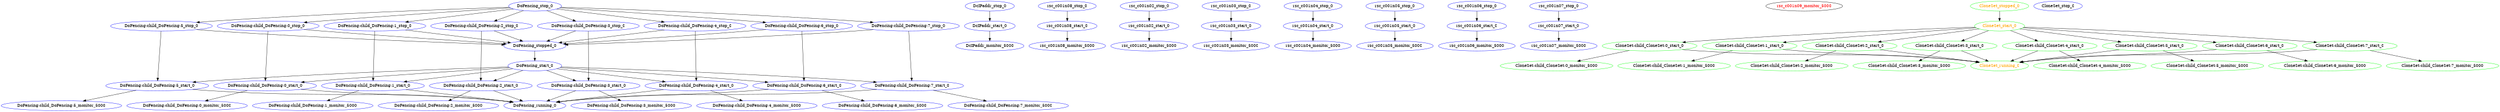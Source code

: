 digraph "g" {
	size = "30,30"
"DoFencing:child_DoFencing:5_monitor_5000" [ color="blue" ]
"DcIPaddr_monitor_5000" [ color="blue" ]
"DoFencing:child_DoFencing:7_monitor_5000" [ color="blue" ]
"rsc_c001n08_monitor_5000" [ color="blue" ]
"rsc_c001n02_monitor_5000" [ color="blue" ]
"DoFencing:child_DoFencing:6_monitor_5000" [ color="blue" ]
"DoFencing:child_DoFencing:0_monitor_5000" [ color="blue" ]
"rsc_c001n03_monitor_5000" [ color="blue" ]
"DoFencing:child_DoFencing:1_monitor_5000" [ color="blue" ]
"rsc_c001n04_monitor_5000" [ color="blue" ]
"DoFencing:child_DoFencing:2_monitor_5000" [ color="blue" ]
"rsc_c001n05_monitor_5000" [ color="blue" ]
"DoFencing:child_DoFencing:3_monitor_5000" [ color="blue" ]
"rsc_c001n06_monitor_5000" [ color="blue" ]
"DoFencing:child_DoFencing:4_monitor_5000" [ color="blue" ]
"rsc_c001n07_monitor_5000" [ color="blue" ]
"DcIPaddr_stop_0" [ color="blue" ]
"DcIPaddr_start_0" [ color="blue" ]
"rsc_c001n09_monitor_5000" [ fontcolor="red" ]
"rsc_c001n02_stop_0" [ color="blue" ]
"rsc_c001n02_start_0" [ color="blue" ]
"rsc_c001n03_stop_0" [ color="blue" ]
"rsc_c001n03_start_0" [ color="blue" ]
"rsc_c001n04_stop_0" [ color="blue" ]
"rsc_c001n04_start_0" [ color="blue" ]
"rsc_c001n05_stop_0" [ color="blue" ]
"rsc_c001n05_start_0" [ color="blue" ]
"rsc_c001n06_stop_0" [ color="blue" ]
"rsc_c001n06_start_0" [ color="blue" ]
"rsc_c001n07_stop_0" [ color="blue" ]
"rsc_c001n07_start_0" [ color="blue" ]
"rsc_c001n08_stop_0" [ color="blue" ]
"rsc_c001n08_start_0" [ color="blue" ]
"DoFencing:child_DoFencing:0_stop_0" [ color="blue" ]
"DoFencing:child_DoFencing:0_start_0" [ color="blue" ]
"DoFencing:child_DoFencing:1_stop_0" [ color="blue" ]
"DoFencing:child_DoFencing:1_start_0" [ color="blue" ]
"DoFencing:child_DoFencing:2_stop_0" [ color="blue" ]
"DoFencing:child_DoFencing:2_start_0" [ color="blue" ]
"DoFencing:child_DoFencing:3_stop_0" [ color="blue" ]
"DoFencing:child_DoFencing:3_start_0" [ color="blue" ]
"DoFencing:child_DoFencing:4_stop_0" [ color="blue" ]
"DoFencing:child_DoFencing:4_start_0" [ color="blue" ]
"DoFencing:child_DoFencing:5_stop_0" [ color="blue" ]
"DoFencing:child_DoFencing:5_start_0" [ color="blue" ]
"DoFencing:child_DoFencing:6_stop_0" [ color="blue" ]
"DoFencing:child_DoFencing:6_start_0" [ color="blue" ]
"DoFencing:child_DoFencing:7_stop_0" [ color="blue" ]
"DoFencing:child_DoFencing:7_start_0" [ color="blue" ]
"DoFencing_start_0" [ color="blue" ]
"DoFencing_running_0" [ color="blue" ]
"DoFencing_stop_0" [ color="blue" ]
"DoFencing_stopped_0" [ color="blue" ]
"CloneSet:child_CloneSet:0_start_0" [ color="green" ]
"CloneSet:child_CloneSet:0_monitor_5000" [ color="green" ]
"CloneSet:child_CloneSet:1_start_0" [ color="green" ]
"CloneSet:child_CloneSet:1_monitor_5000" [ color="green" ]
"CloneSet:child_CloneSet:2_start_0" [ color="green" ]
"CloneSet:child_CloneSet:2_monitor_5000" [ color="green" ]
"CloneSet:child_CloneSet:3_start_0" [ color="green" ]
"CloneSet:child_CloneSet:3_monitor_5000" [ color="green" ]
"CloneSet:child_CloneSet:4_start_0" [ color="green" ]
"CloneSet:child_CloneSet:4_monitor_5000" [ color="green" ]
"CloneSet:child_CloneSet:5_start_0" [ color="green" ]
"CloneSet:child_CloneSet:5_monitor_5000" [ color="green" ]
"CloneSet:child_CloneSet:6_start_0" [ color="green" ]
"CloneSet:child_CloneSet:6_monitor_5000" [ color="green" ]
"CloneSet:child_CloneSet:7_start_0" [ color="green" ]
"CloneSet:child_CloneSet:7_monitor_5000" [ color="green" ]
"CloneSet_start_0" [ color="green" fontcolor="orange" ]
"CloneSet_running_0" [ color="green" fontcolor="orange" ]
"CloneSet_stop_0" [ color="blue" ]
"CloneSet_stopped_0" [ color="green" fontcolor="orange" ]
"DoFencing:child_DoFencing:5_start_0" -> "DoFencing:child_DoFencing:5_monitor_5000"
"DcIPaddr_start_0" -> "DcIPaddr_monitor_5000"
"DoFencing:child_DoFencing:7_start_0" -> "DoFencing:child_DoFencing:7_monitor_5000"
"rsc_c001n08_start_0" -> "rsc_c001n08_monitor_5000"
"rsc_c001n02_start_0" -> "rsc_c001n02_monitor_5000"
"DoFencing:child_DoFencing:6_start_0" -> "DoFencing:child_DoFencing:6_monitor_5000"
"DoFencing:child_DoFencing:0_start_0" -> "DoFencing:child_DoFencing:0_monitor_5000"
"rsc_c001n03_start_0" -> "rsc_c001n03_monitor_5000"
"DoFencing:child_DoFencing:1_start_0" -> "DoFencing:child_DoFencing:1_monitor_5000"
"rsc_c001n04_start_0" -> "rsc_c001n04_monitor_5000"
"DoFencing:child_DoFencing:2_start_0" -> "DoFencing:child_DoFencing:2_monitor_5000"
"rsc_c001n05_start_0" -> "rsc_c001n05_monitor_5000"
"DoFencing:child_DoFencing:3_start_0" -> "DoFencing:child_DoFencing:3_monitor_5000"
"rsc_c001n06_start_0" -> "rsc_c001n06_monitor_5000"
"DoFencing:child_DoFencing:4_start_0" -> "DoFencing:child_DoFencing:4_monitor_5000"
"rsc_c001n07_start_0" -> "rsc_c001n07_monitor_5000"
"DcIPaddr_stop_0" -> "DcIPaddr_start_0"
"rsc_c001n02_stop_0" -> "rsc_c001n02_start_0"
"rsc_c001n03_stop_0" -> "rsc_c001n03_start_0"
"rsc_c001n04_stop_0" -> "rsc_c001n04_start_0"
"rsc_c001n05_stop_0" -> "rsc_c001n05_start_0"
"rsc_c001n06_stop_0" -> "rsc_c001n06_start_0"
"rsc_c001n07_stop_0" -> "rsc_c001n07_start_0"
"rsc_c001n08_stop_0" -> "rsc_c001n08_start_0"
"DoFencing_stop_0" -> "DoFencing:child_DoFencing:0_stop_0"
"DoFencing:child_DoFencing:0_stop_0" -> "DoFencing:child_DoFencing:0_start_0"
"DoFencing_start_0" -> "DoFencing:child_DoFencing:0_start_0"
"DoFencing_stop_0" -> "DoFencing:child_DoFencing:1_stop_0"
"DoFencing:child_DoFencing:1_stop_0" -> "DoFencing:child_DoFencing:1_start_0"
"DoFencing_start_0" -> "DoFencing:child_DoFencing:1_start_0"
"DoFencing_stop_0" -> "DoFencing:child_DoFencing:2_stop_0"
"DoFencing:child_DoFencing:2_stop_0" -> "DoFencing:child_DoFencing:2_start_0"
"DoFencing_start_0" -> "DoFencing:child_DoFencing:2_start_0"
"DoFencing_stop_0" -> "DoFencing:child_DoFencing:3_stop_0"
"DoFencing:child_DoFencing:3_stop_0" -> "DoFencing:child_DoFencing:3_start_0"
"DoFencing_start_0" -> "DoFencing:child_DoFencing:3_start_0"
"DoFencing_stop_0" -> "DoFencing:child_DoFencing:4_stop_0"
"DoFencing:child_DoFencing:4_stop_0" -> "DoFencing:child_DoFencing:4_start_0"
"DoFencing_start_0" -> "DoFencing:child_DoFencing:4_start_0"
"DoFencing_stop_0" -> "DoFencing:child_DoFencing:5_stop_0"
"DoFencing:child_DoFencing:5_stop_0" -> "DoFencing:child_DoFencing:5_start_0"
"DoFencing_start_0" -> "DoFencing:child_DoFencing:5_start_0"
"DoFencing_stop_0" -> "DoFencing:child_DoFencing:6_stop_0"
"DoFencing:child_DoFencing:6_stop_0" -> "DoFencing:child_DoFencing:6_start_0"
"DoFencing_start_0" -> "DoFencing:child_DoFencing:6_start_0"
"DoFencing_stop_0" -> "DoFencing:child_DoFencing:7_stop_0"
"DoFencing:child_DoFencing:7_stop_0" -> "DoFencing:child_DoFencing:7_start_0"
"DoFencing_start_0" -> "DoFencing:child_DoFencing:7_start_0"
"DoFencing_stopped_0" -> "DoFencing_start_0"
"DoFencing:child_DoFencing:0_start_0" -> "DoFencing_running_0"
"DoFencing:child_DoFencing:1_start_0" -> "DoFencing_running_0"
"DoFencing:child_DoFencing:2_start_0" -> "DoFencing_running_0"
"DoFencing:child_DoFencing:3_start_0" -> "DoFencing_running_0"
"DoFencing:child_DoFencing:4_start_0" -> "DoFencing_running_0"
"DoFencing:child_DoFencing:5_start_0" -> "DoFencing_running_0"
"DoFencing:child_DoFencing:6_start_0" -> "DoFencing_running_0"
"DoFencing:child_DoFencing:7_start_0" -> "DoFencing_running_0"
"DoFencing:child_DoFencing:0_stop_0" -> "DoFencing_stopped_0"
"DoFencing:child_DoFencing:1_stop_0" -> "DoFencing_stopped_0"
"DoFencing:child_DoFencing:2_stop_0" -> "DoFencing_stopped_0"
"DoFencing:child_DoFencing:3_stop_0" -> "DoFencing_stopped_0"
"DoFencing:child_DoFencing:4_stop_0" -> "DoFencing_stopped_0"
"DoFencing:child_DoFencing:5_stop_0" -> "DoFencing_stopped_0"
"DoFencing:child_DoFencing:6_stop_0" -> "DoFencing_stopped_0"
"DoFencing:child_DoFencing:7_stop_0" -> "DoFencing_stopped_0"
"CloneSet_start_0" -> "CloneSet:child_CloneSet:0_start_0"
"CloneSet:child_CloneSet:0_start_0" -> "CloneSet:child_CloneSet:0_monitor_5000"
"CloneSet_start_0" -> "CloneSet:child_CloneSet:1_start_0"
"CloneSet:child_CloneSet:1_start_0" -> "CloneSet:child_CloneSet:1_monitor_5000"
"CloneSet_start_0" -> "CloneSet:child_CloneSet:2_start_0"
"CloneSet:child_CloneSet:2_start_0" -> "CloneSet:child_CloneSet:2_monitor_5000"
"CloneSet_start_0" -> "CloneSet:child_CloneSet:3_start_0"
"CloneSet:child_CloneSet:3_start_0" -> "CloneSet:child_CloneSet:3_monitor_5000"
"CloneSet_start_0" -> "CloneSet:child_CloneSet:4_start_0"
"CloneSet:child_CloneSet:4_start_0" -> "CloneSet:child_CloneSet:4_monitor_5000"
"CloneSet_start_0" -> "CloneSet:child_CloneSet:5_start_0"
"CloneSet:child_CloneSet:5_start_0" -> "CloneSet:child_CloneSet:5_monitor_5000"
"CloneSet_start_0" -> "CloneSet:child_CloneSet:6_start_0"
"CloneSet:child_CloneSet:6_start_0" -> "CloneSet:child_CloneSet:6_monitor_5000"
"CloneSet_start_0" -> "CloneSet:child_CloneSet:7_start_0"
"CloneSet:child_CloneSet:7_start_0" -> "CloneSet:child_CloneSet:7_monitor_5000"
"CloneSet_stopped_0" -> "CloneSet_start_0"
"CloneSet:child_CloneSet:0_start_0" -> "CloneSet_running_0"
"CloneSet:child_CloneSet:1_start_0" -> "CloneSet_running_0"
"CloneSet:child_CloneSet:2_start_0" -> "CloneSet_running_0"
"CloneSet:child_CloneSet:3_start_0" -> "CloneSet_running_0"
"CloneSet:child_CloneSet:4_start_0" -> "CloneSet_running_0"
"CloneSet:child_CloneSet:5_start_0" -> "CloneSet_running_0"
"CloneSet:child_CloneSet:6_start_0" -> "CloneSet_running_0"
"CloneSet:child_CloneSet:7_start_0" -> "CloneSet_running_0"
}
